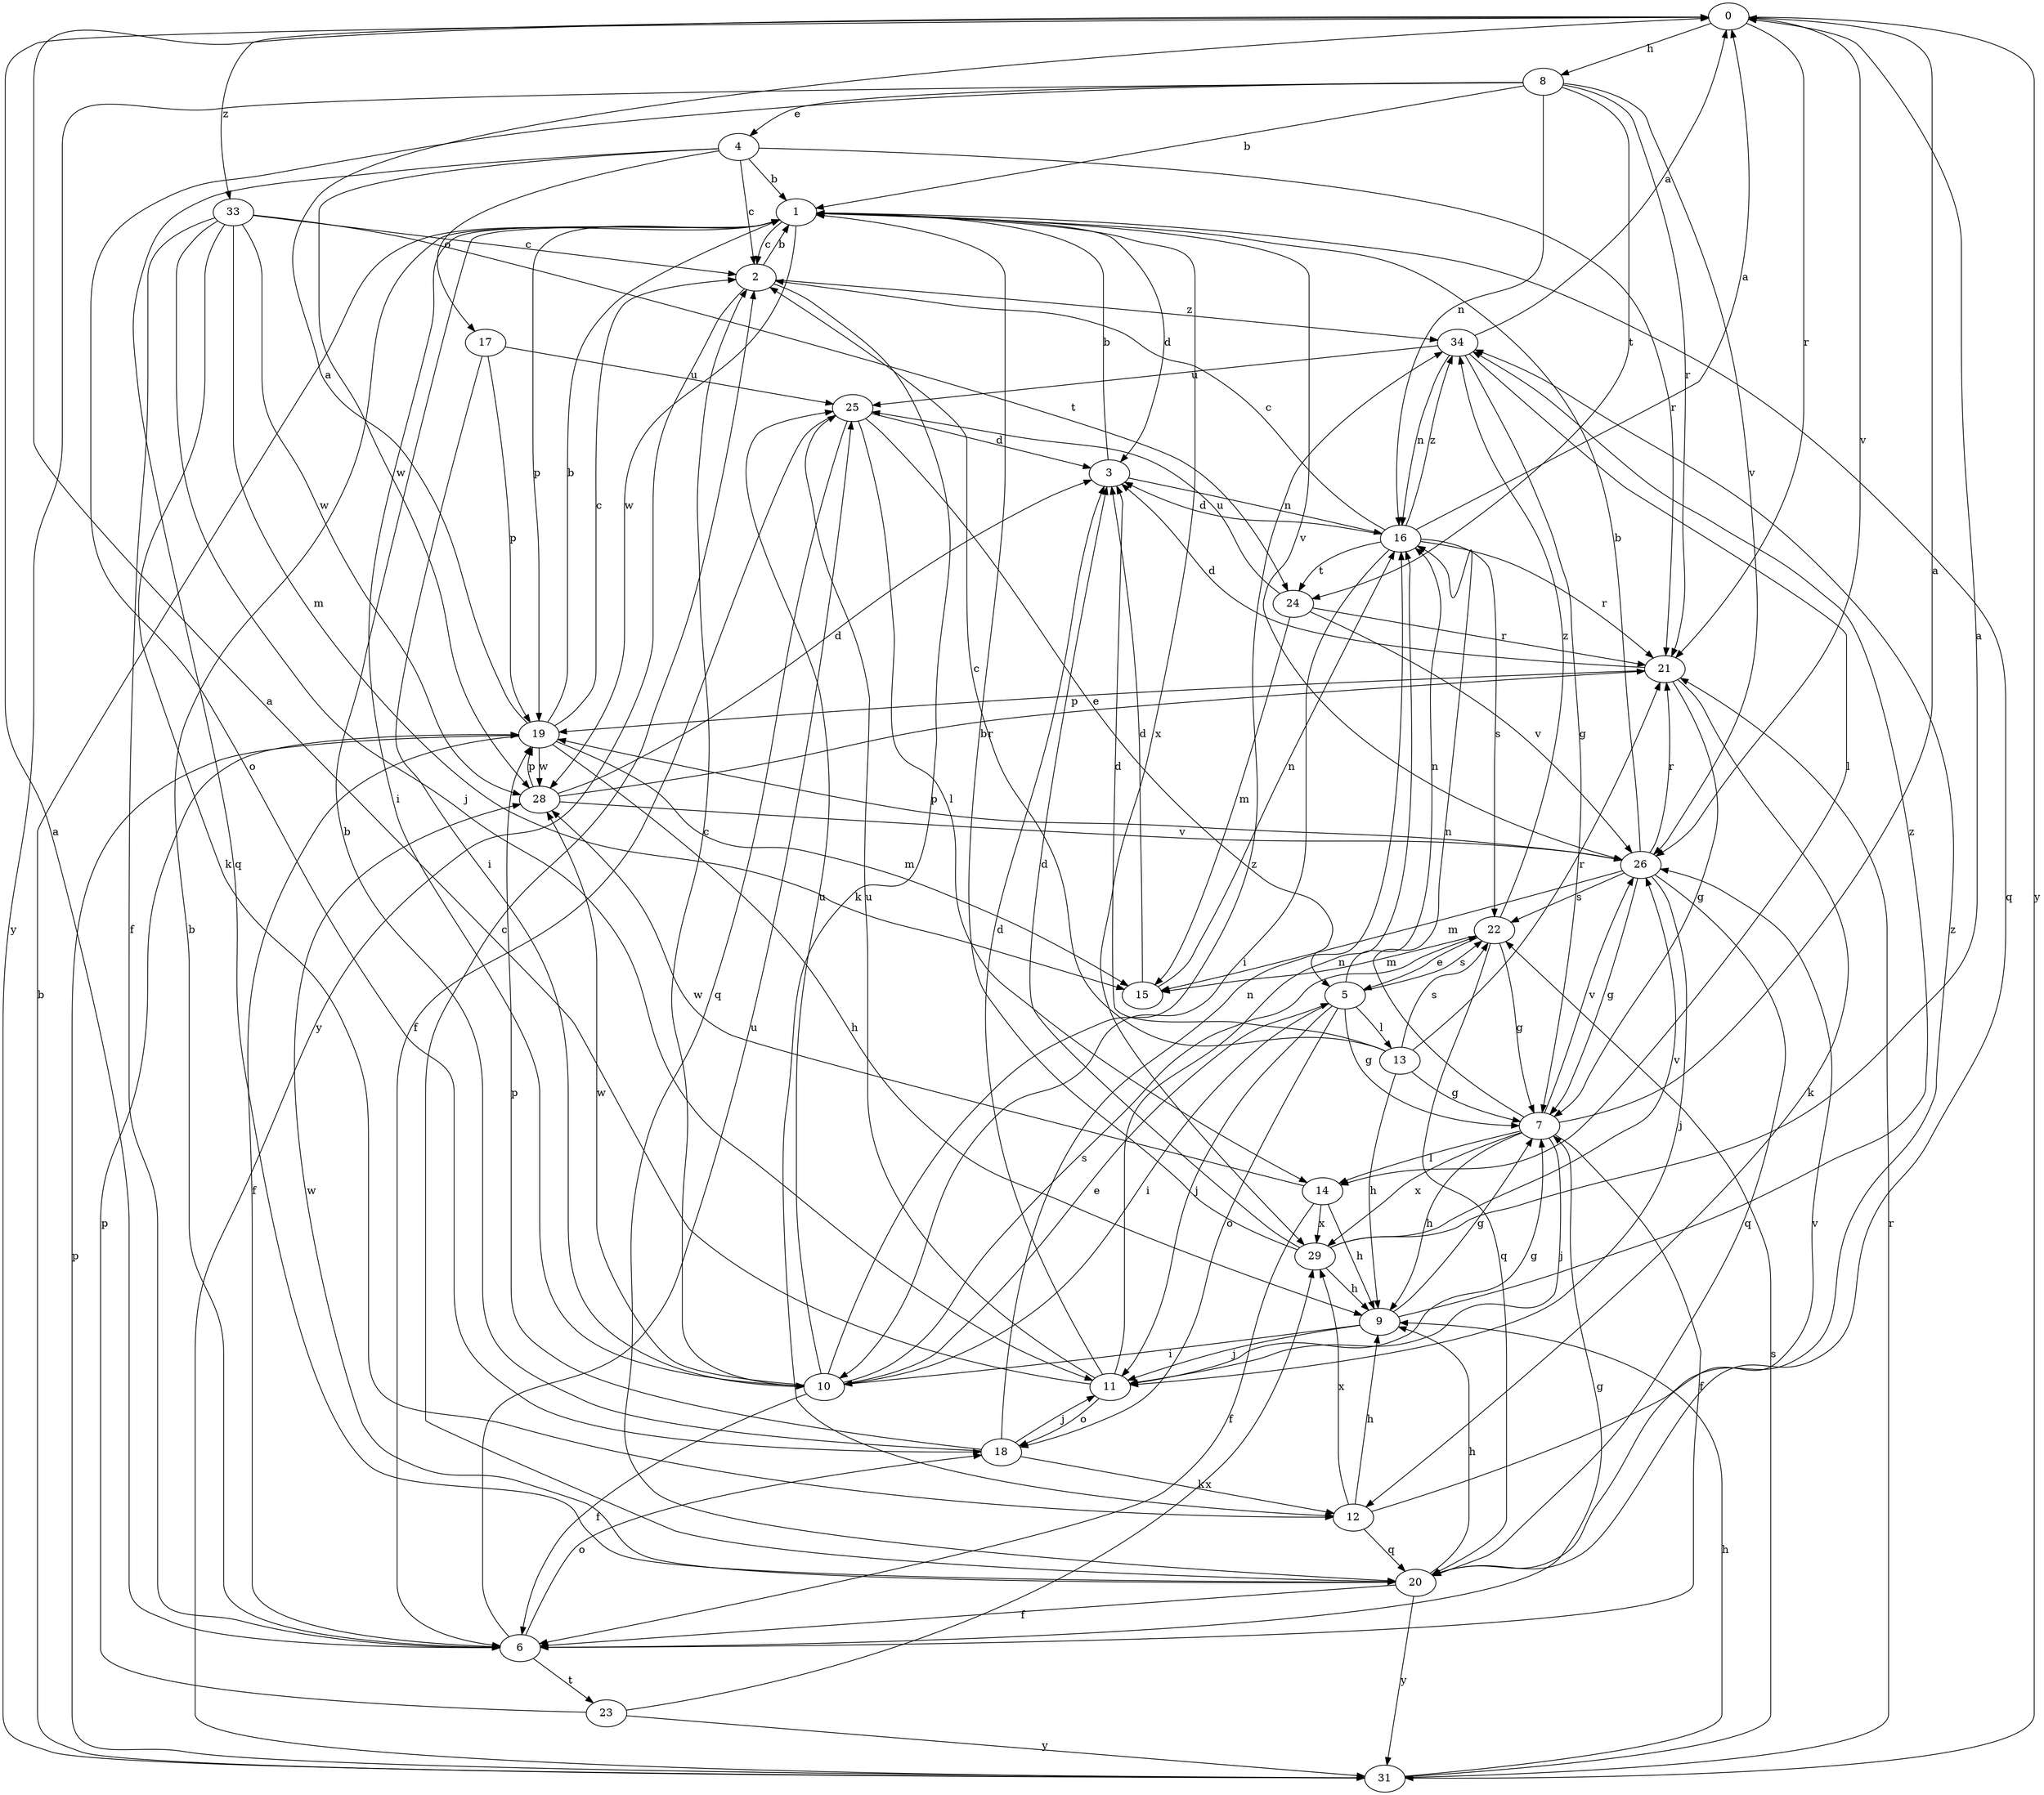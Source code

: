 strict digraph  {
0;
1;
2;
3;
4;
5;
6;
7;
8;
9;
10;
11;
12;
13;
14;
15;
16;
17;
18;
19;
20;
21;
22;
23;
24;
25;
26;
28;
29;
31;
33;
34;
0 -> 8  [label=h];
0 -> 21  [label=r];
0 -> 26  [label=v];
0 -> 31  [label=y];
0 -> 33  [label=z];
1 -> 2  [label=c];
1 -> 3  [label=d];
1 -> 10  [label=i];
1 -> 19  [label=p];
1 -> 20  [label=q];
1 -> 26  [label=v];
1 -> 28  [label=w];
1 -> 29  [label=x];
2 -> 1  [label=b];
2 -> 12  [label=k];
2 -> 31  [label=y];
2 -> 34  [label=z];
3 -> 1  [label=b];
3 -> 16  [label=n];
4 -> 1  [label=b];
4 -> 2  [label=c];
4 -> 17  [label=o];
4 -> 20  [label=q];
4 -> 21  [label=r];
4 -> 28  [label=w];
5 -> 7  [label=g];
5 -> 10  [label=i];
5 -> 11  [label=j];
5 -> 13  [label=l];
5 -> 16  [label=n];
5 -> 18  [label=o];
5 -> 22  [label=s];
6 -> 0  [label=a];
6 -> 1  [label=b];
6 -> 7  [label=g];
6 -> 18  [label=o];
6 -> 23  [label=t];
6 -> 25  [label=u];
7 -> 0  [label=a];
7 -> 6  [label=f];
7 -> 9  [label=h];
7 -> 11  [label=j];
7 -> 14  [label=l];
7 -> 16  [label=n];
7 -> 26  [label=v];
7 -> 29  [label=x];
8 -> 1  [label=b];
8 -> 4  [label=e];
8 -> 16  [label=n];
8 -> 18  [label=o];
8 -> 21  [label=r];
8 -> 24  [label=t];
8 -> 26  [label=v];
8 -> 31  [label=y];
9 -> 7  [label=g];
9 -> 10  [label=i];
9 -> 11  [label=j];
9 -> 34  [label=z];
10 -> 2  [label=c];
10 -> 5  [label=e];
10 -> 6  [label=f];
10 -> 22  [label=s];
10 -> 25  [label=u];
10 -> 28  [label=w];
10 -> 34  [label=z];
11 -> 0  [label=a];
11 -> 3  [label=d];
11 -> 7  [label=g];
11 -> 16  [label=n];
11 -> 18  [label=o];
11 -> 25  [label=u];
12 -> 9  [label=h];
12 -> 20  [label=q];
12 -> 29  [label=x];
12 -> 34  [label=z];
13 -> 2  [label=c];
13 -> 3  [label=d];
13 -> 7  [label=g];
13 -> 9  [label=h];
13 -> 21  [label=r];
13 -> 22  [label=s];
14 -> 6  [label=f];
14 -> 9  [label=h];
14 -> 28  [label=w];
14 -> 29  [label=x];
15 -> 3  [label=d];
15 -> 16  [label=n];
16 -> 0  [label=a];
16 -> 2  [label=c];
16 -> 3  [label=d];
16 -> 10  [label=i];
16 -> 21  [label=r];
16 -> 22  [label=s];
16 -> 24  [label=t];
16 -> 34  [label=z];
17 -> 10  [label=i];
17 -> 19  [label=p];
17 -> 25  [label=u];
18 -> 1  [label=b];
18 -> 11  [label=j];
18 -> 12  [label=k];
18 -> 16  [label=n];
18 -> 19  [label=p];
19 -> 0  [label=a];
19 -> 1  [label=b];
19 -> 2  [label=c];
19 -> 6  [label=f];
19 -> 9  [label=h];
19 -> 15  [label=m];
19 -> 28  [label=w];
20 -> 2  [label=c];
20 -> 6  [label=f];
20 -> 9  [label=h];
20 -> 26  [label=v];
20 -> 28  [label=w];
20 -> 31  [label=y];
21 -> 3  [label=d];
21 -> 7  [label=g];
21 -> 12  [label=k];
21 -> 19  [label=p];
22 -> 5  [label=e];
22 -> 7  [label=g];
22 -> 15  [label=m];
22 -> 20  [label=q];
22 -> 34  [label=z];
23 -> 19  [label=p];
23 -> 29  [label=x];
23 -> 31  [label=y];
24 -> 15  [label=m];
24 -> 21  [label=r];
24 -> 25  [label=u];
24 -> 26  [label=v];
25 -> 3  [label=d];
25 -> 5  [label=e];
25 -> 6  [label=f];
25 -> 14  [label=l];
25 -> 20  [label=q];
26 -> 1  [label=b];
26 -> 7  [label=g];
26 -> 11  [label=j];
26 -> 15  [label=m];
26 -> 19  [label=p];
26 -> 20  [label=q];
26 -> 21  [label=r];
26 -> 22  [label=s];
28 -> 3  [label=d];
28 -> 19  [label=p];
28 -> 21  [label=r];
28 -> 26  [label=v];
29 -> 0  [label=a];
29 -> 1  [label=b];
29 -> 3  [label=d];
29 -> 9  [label=h];
29 -> 26  [label=v];
31 -> 1  [label=b];
31 -> 9  [label=h];
31 -> 19  [label=p];
31 -> 21  [label=r];
31 -> 22  [label=s];
33 -> 2  [label=c];
33 -> 6  [label=f];
33 -> 11  [label=j];
33 -> 12  [label=k];
33 -> 15  [label=m];
33 -> 24  [label=t];
33 -> 28  [label=w];
34 -> 0  [label=a];
34 -> 7  [label=g];
34 -> 14  [label=l];
34 -> 16  [label=n];
34 -> 25  [label=u];
}
